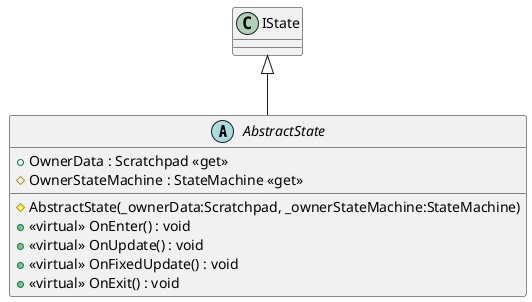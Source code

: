 @startuml
abstract class AbstractState {
    + OwnerData : Scratchpad <<get>>
    # OwnerStateMachine : StateMachine <<get>>
    # AbstractState(_ownerData:Scratchpad, _ownerStateMachine:StateMachine)
    + <<virtual>> OnEnter() : void
    + <<virtual>> OnUpdate() : void
    + <<virtual>> OnFixedUpdate() : void
    + <<virtual>> OnExit() : void
}
IState <|-- AbstractState
@enduml
